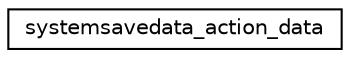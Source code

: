 digraph "Graphical Class Hierarchy"
{
  edge [fontname="Helvetica",fontsize="10",labelfontname="Helvetica",labelfontsize="10"];
  node [fontname="Helvetica",fontsize="10",shape=record];
  rankdir="LR";
  Node1 [label="systemsavedata_action_data",height=0.2,width=0.4,color="black", fillcolor="white", style="filled",URL="$structsystemsavedata__action__data.html"];
}
